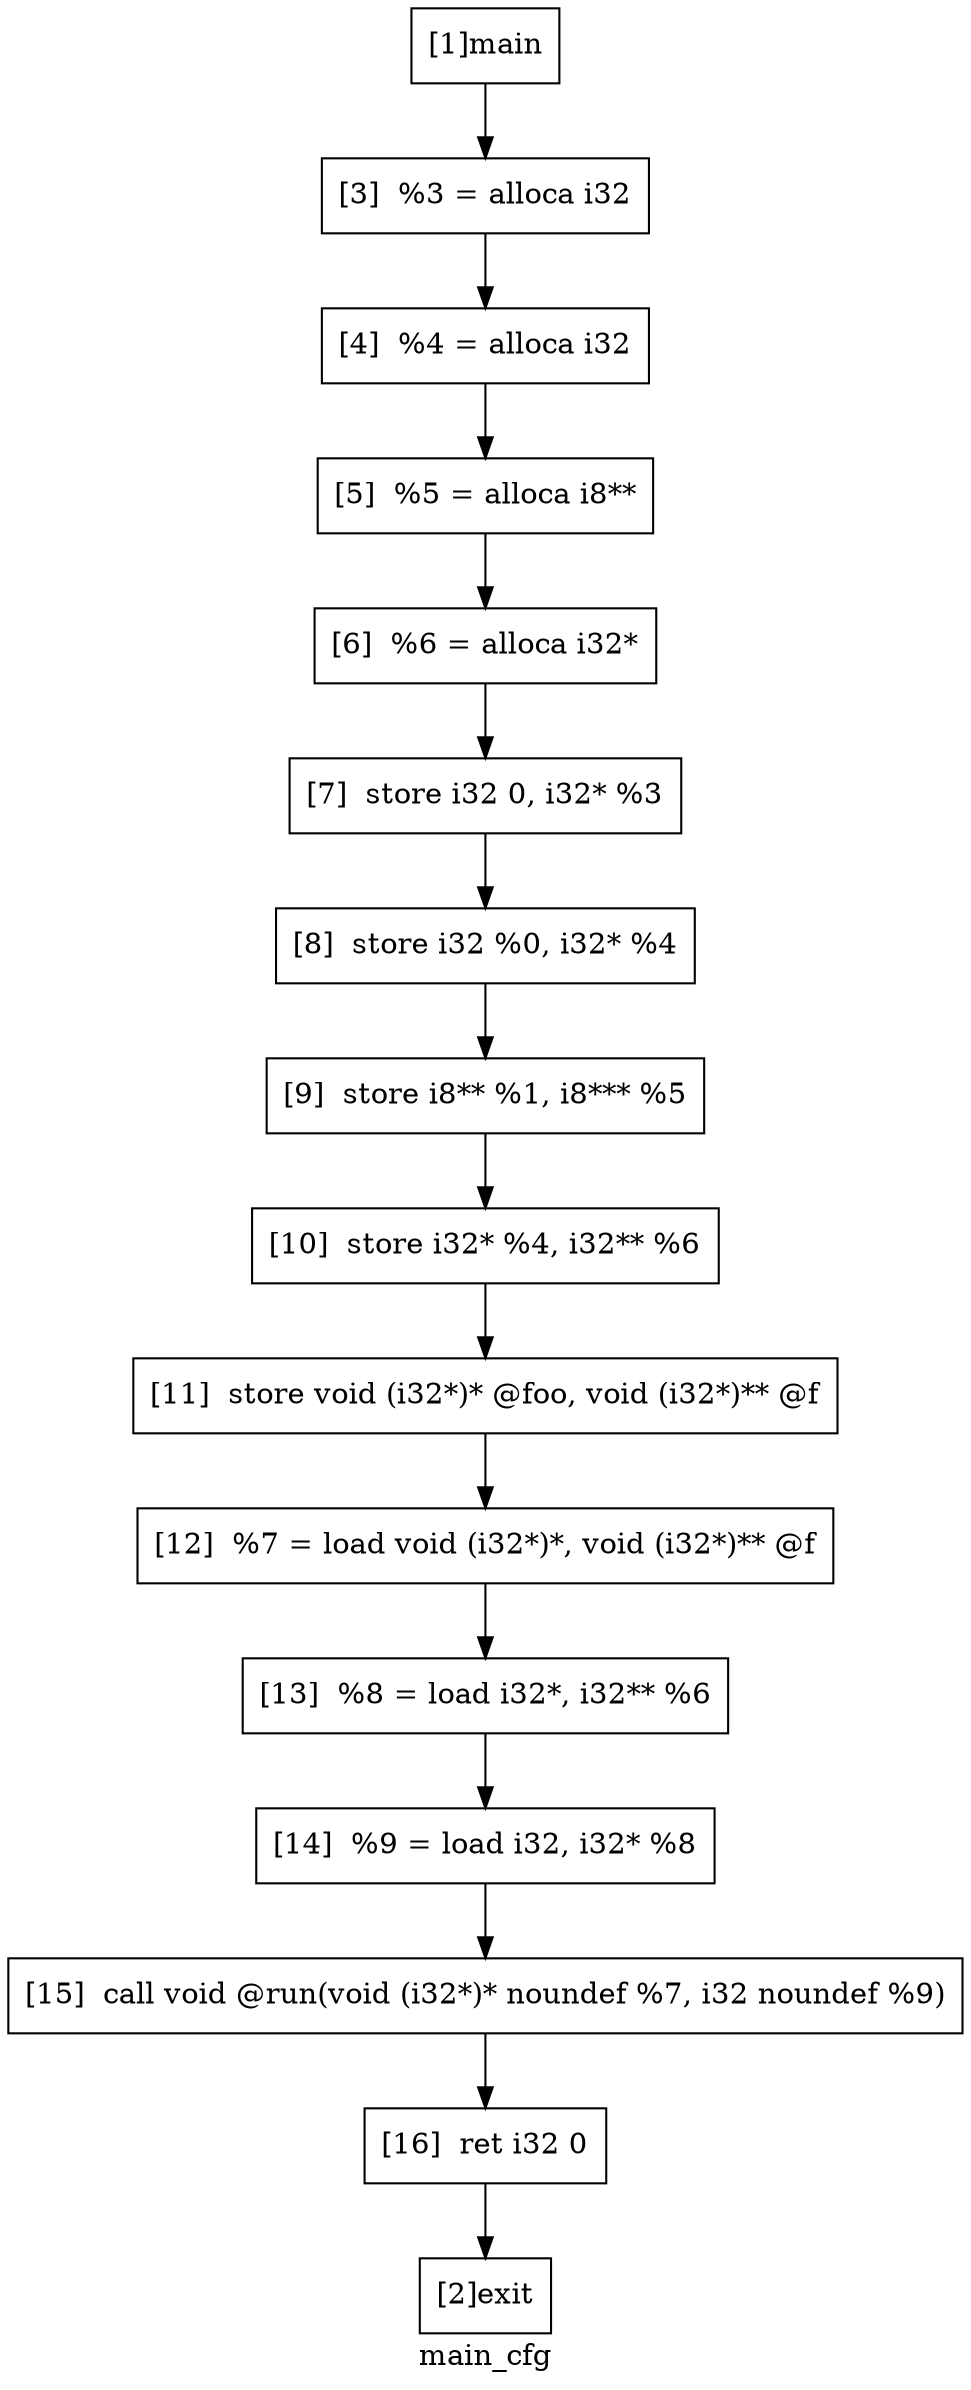 digraph "main_cfg"{
	label="main_cfg";


	// Define the nodes
	N1 [shape=rectangle, color=black,label="[1]main"];
	N2 [shape=rectangle, color=black,label="[2]exit"];
	N3 [shape=rectangle, color=black,label="[3]  %3 = alloca i32"];
	N4 [shape=rectangle, color=black,label="[4]  %4 = alloca i32"];
	N5 [shape=rectangle, color=black,label="[5]  %5 = alloca i8**"];
	N6 [shape=rectangle, color=black,label="[6]  %6 = alloca i32*"];
	N7 [shape=rectangle, color=black,label="[7]  store i32 0, i32* %3"];
	N8 [shape=rectangle, color=black,label="[8]  store i32 %0, i32* %4"];
	N9 [shape=rectangle, color=black,label="[9]  store i8** %1, i8*** %5"];
	N10 [shape=rectangle, color=black,label="[10]  store i32* %4, i32** %6"];
	N11 [shape=rectangle, color=black,label="[11]  store void (i32*)* @foo, void (i32*)** @f"];
	N12 [shape=rectangle, color=black,label="[12]  %7 = load void (i32*)*, void (i32*)** @f"];
	N13 [shape=rectangle, color=black,label="[13]  %8 = load i32*, i32** %6"];
	N14 [shape=rectangle, color=black,label="[14]  %9 = load i32, i32* %8"];
	N15 [shape=rectangle, color=black,label="[15]  call void @run(void (i32*)* noundef %7, i32 noundef %9)"];
	N16 [shape=rectangle, color=black,label="[16]  ret i32 0"];


	// Define the edges
	N1 -> N3[color=black,label=""];
	N3 -> N4[color=black,label=""];
	N4 -> N5[color=black,label=""];
	N5 -> N6[color=black,label=""];
	N6 -> N7[color=black,label=""];
	N7 -> N8[color=black,label=""];
	N8 -> N9[color=black,label=""];
	N9 -> N10[color=black,label=""];
	N10 -> N11[color=black,label=""];
	N11 -> N12[color=black,label=""];
	N12 -> N13[color=black,label=""];
	N13 -> N14[color=black,label=""];
	N14 -> N15[color=black,label=""];
	N15 -> N16[color=black,label=""];
	N16 -> N2[color=black,label=""];
}
